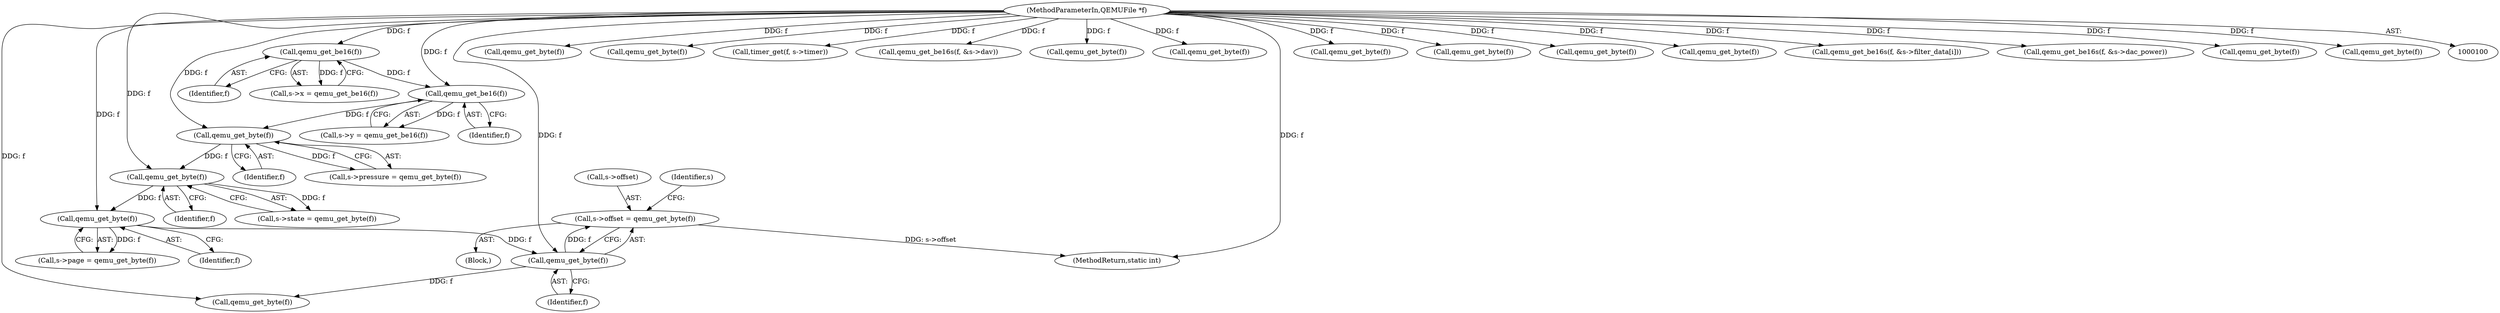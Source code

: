 digraph "0_qemu_5193be3be35f29a35bc465036cd64ad60d43385f@pointer" {
"1000147" [label="(Call,s->offset = qemu_get_byte(f))"];
"1000151" [label="(Call,qemu_get_byte(f))"];
"1000145" [label="(Call,qemu_get_byte(f))"];
"1000139" [label="(Call,qemu_get_byte(f))"];
"1000133" [label="(Call,qemu_get_byte(f))"];
"1000127" [label="(Call,qemu_get_be16(f))"];
"1000121" [label="(Call,qemu_get_be16(f))"];
"1000101" [label="(MethodParameterIn,QEMUFile *f)"];
"1000347" [label="(MethodReturn,static int)"];
"1000238" [label="(Call,qemu_get_byte(f))"];
"1000261" [label="(Call,qemu_get_byte(f))"];
"1000171" [label="(Call,timer_get(f, s->timer))"];
"1000141" [label="(Call,s->page = qemu_get_byte(f))"];
"1000121" [label="(Call,qemu_get_be16(f))"];
"1000151" [label="(Call,qemu_get_byte(f))"];
"1000147" [label="(Call,s->offset = qemu_get_byte(f))"];
"1000146" [label="(Identifier,f)"];
"1000129" [label="(Call,s->pressure = qemu_get_byte(f))"];
"1000165" [label="(Call,qemu_get_be16s(f, &s->dav))"];
"1000122" [label="(Identifier,f)"];
"1000152" [label="(Identifier,f)"];
"1000101" [label="(MethodParameterIn,QEMUFile *f)"];
"1000127" [label="(Call,qemu_get_be16(f))"];
"1000180" [label="(Call,qemu_get_byte(f))"];
"1000192" [label="(Call,qemu_get_byte(f))"];
"1000157" [label="(Call,qemu_get_byte(f))"];
"1000296" [label="(Call,qemu_get_byte(f))"];
"1000139" [label="(Call,qemu_get_byte(f))"];
"1000163" [label="(Call,qemu_get_byte(f))"];
"1000284" [label="(Call,qemu_get_byte(f))"];
"1000186" [label="(Call,qemu_get_byte(f))"];
"1000313" [label="(Call,qemu_get_be16s(f, &s->filter_data[i]))"];
"1000104" [label="(Block,)"];
"1000148" [label="(Call,s->offset)"];
"1000123" [label="(Call,s->y = qemu_get_be16(f))"];
"1000128" [label="(Identifier,f)"];
"1000155" [label="(Identifier,s)"];
"1000133" [label="(Call,qemu_get_byte(f))"];
"1000298" [label="(Call,qemu_get_be16s(f, &s->dac_power))"];
"1000134" [label="(Identifier,f)"];
"1000145" [label="(Call,qemu_get_byte(f))"];
"1000140" [label="(Identifier,f)"];
"1000215" [label="(Call,qemu_get_byte(f))"];
"1000135" [label="(Call,s->state = qemu_get_byte(f))"];
"1000117" [label="(Call,s->x = qemu_get_be16(f))"];
"1000290" [label="(Call,qemu_get_byte(f))"];
"1000147" -> "1000104"  [label="AST: "];
"1000147" -> "1000151"  [label="CFG: "];
"1000148" -> "1000147"  [label="AST: "];
"1000151" -> "1000147"  [label="AST: "];
"1000155" -> "1000147"  [label="CFG: "];
"1000147" -> "1000347"  [label="DDG: s->offset"];
"1000151" -> "1000147"  [label="DDG: f"];
"1000151" -> "1000152"  [label="CFG: "];
"1000152" -> "1000151"  [label="AST: "];
"1000145" -> "1000151"  [label="DDG: f"];
"1000101" -> "1000151"  [label="DDG: f"];
"1000151" -> "1000157"  [label="DDG: f"];
"1000145" -> "1000141"  [label="AST: "];
"1000145" -> "1000146"  [label="CFG: "];
"1000146" -> "1000145"  [label="AST: "];
"1000141" -> "1000145"  [label="CFG: "];
"1000145" -> "1000141"  [label="DDG: f"];
"1000139" -> "1000145"  [label="DDG: f"];
"1000101" -> "1000145"  [label="DDG: f"];
"1000139" -> "1000135"  [label="AST: "];
"1000139" -> "1000140"  [label="CFG: "];
"1000140" -> "1000139"  [label="AST: "];
"1000135" -> "1000139"  [label="CFG: "];
"1000139" -> "1000135"  [label="DDG: f"];
"1000133" -> "1000139"  [label="DDG: f"];
"1000101" -> "1000139"  [label="DDG: f"];
"1000133" -> "1000129"  [label="AST: "];
"1000133" -> "1000134"  [label="CFG: "];
"1000134" -> "1000133"  [label="AST: "];
"1000129" -> "1000133"  [label="CFG: "];
"1000133" -> "1000129"  [label="DDG: f"];
"1000127" -> "1000133"  [label="DDG: f"];
"1000101" -> "1000133"  [label="DDG: f"];
"1000127" -> "1000123"  [label="AST: "];
"1000127" -> "1000128"  [label="CFG: "];
"1000128" -> "1000127"  [label="AST: "];
"1000123" -> "1000127"  [label="CFG: "];
"1000127" -> "1000123"  [label="DDG: f"];
"1000121" -> "1000127"  [label="DDG: f"];
"1000101" -> "1000127"  [label="DDG: f"];
"1000121" -> "1000117"  [label="AST: "];
"1000121" -> "1000122"  [label="CFG: "];
"1000122" -> "1000121"  [label="AST: "];
"1000117" -> "1000121"  [label="CFG: "];
"1000121" -> "1000117"  [label="DDG: f"];
"1000101" -> "1000121"  [label="DDG: f"];
"1000101" -> "1000100"  [label="AST: "];
"1000101" -> "1000347"  [label="DDG: f"];
"1000101" -> "1000157"  [label="DDG: f"];
"1000101" -> "1000163"  [label="DDG: f"];
"1000101" -> "1000165"  [label="DDG: f"];
"1000101" -> "1000171"  [label="DDG: f"];
"1000101" -> "1000180"  [label="DDG: f"];
"1000101" -> "1000186"  [label="DDG: f"];
"1000101" -> "1000192"  [label="DDG: f"];
"1000101" -> "1000215"  [label="DDG: f"];
"1000101" -> "1000238"  [label="DDG: f"];
"1000101" -> "1000261"  [label="DDG: f"];
"1000101" -> "1000284"  [label="DDG: f"];
"1000101" -> "1000290"  [label="DDG: f"];
"1000101" -> "1000296"  [label="DDG: f"];
"1000101" -> "1000298"  [label="DDG: f"];
"1000101" -> "1000313"  [label="DDG: f"];
}
